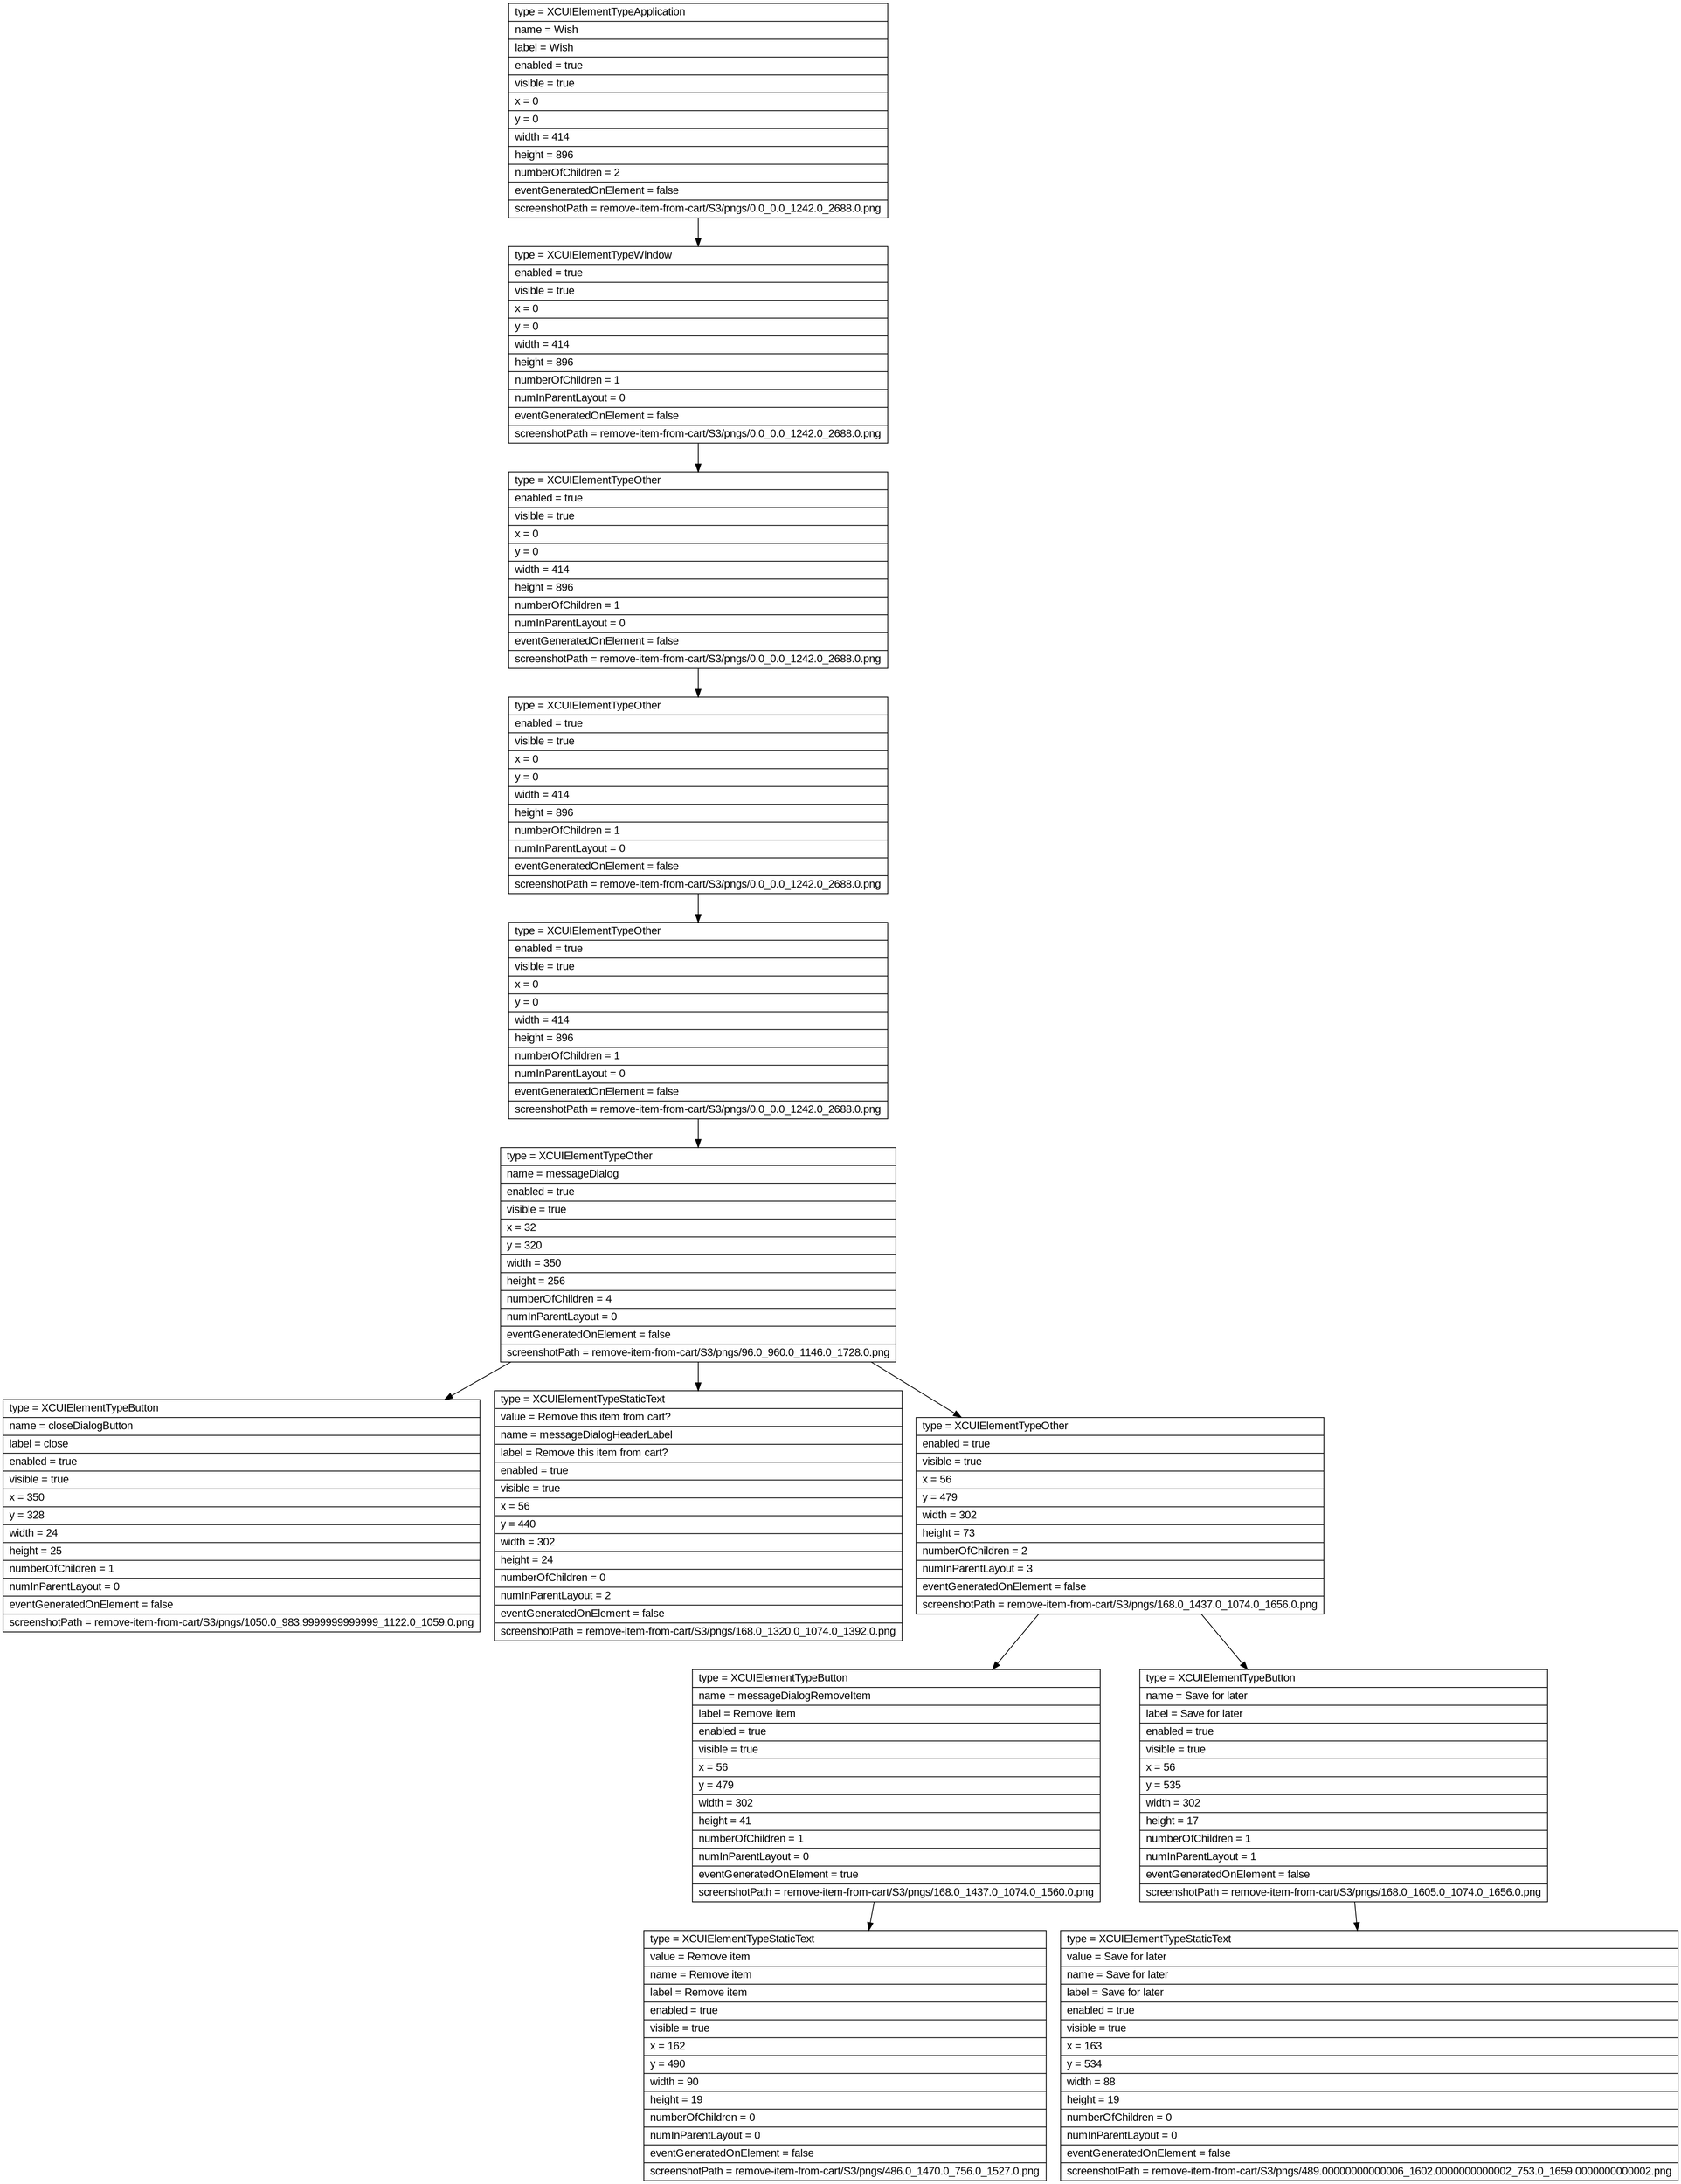 digraph Layout {

	node [shape=record fontname=Arial];

	0	[label="{type = XCUIElementTypeApplication\l|name = Wish\l|label = Wish\l|enabled = true\l|visible = true\l|x = 0\l|y = 0\l|width = 414\l|height = 896\l|numberOfChildren = 2\l|eventGeneratedOnElement = false \l|screenshotPath = remove-item-from-cart/S3/pngs/0.0_0.0_1242.0_2688.0.png\l}"]
	1	[label="{type = XCUIElementTypeWindow\l|enabled = true\l|visible = true\l|x = 0\l|y = 0\l|width = 414\l|height = 896\l|numberOfChildren = 1\l|numInParentLayout = 0\l|eventGeneratedOnElement = false \l|screenshotPath = remove-item-from-cart/S3/pngs/0.0_0.0_1242.0_2688.0.png\l}"]
	2	[label="{type = XCUIElementTypeOther\l|enabled = true\l|visible = true\l|x = 0\l|y = 0\l|width = 414\l|height = 896\l|numberOfChildren = 1\l|numInParentLayout = 0\l|eventGeneratedOnElement = false \l|screenshotPath = remove-item-from-cart/S3/pngs/0.0_0.0_1242.0_2688.0.png\l}"]
	3	[label="{type = XCUIElementTypeOther\l|enabled = true\l|visible = true\l|x = 0\l|y = 0\l|width = 414\l|height = 896\l|numberOfChildren = 1\l|numInParentLayout = 0\l|eventGeneratedOnElement = false \l|screenshotPath = remove-item-from-cart/S3/pngs/0.0_0.0_1242.0_2688.0.png\l}"]
	4	[label="{type = XCUIElementTypeOther\l|enabled = true\l|visible = true\l|x = 0\l|y = 0\l|width = 414\l|height = 896\l|numberOfChildren = 1\l|numInParentLayout = 0\l|eventGeneratedOnElement = false \l|screenshotPath = remove-item-from-cart/S3/pngs/0.0_0.0_1242.0_2688.0.png\l}"]
	5	[label="{type = XCUIElementTypeOther\l|name = messageDialog\l|enabled = true\l|visible = true\l|x = 32\l|y = 320\l|width = 350\l|height = 256\l|numberOfChildren = 4\l|numInParentLayout = 0\l|eventGeneratedOnElement = false \l|screenshotPath = remove-item-from-cart/S3/pngs/96.0_960.0_1146.0_1728.0.png\l}"]
	6	[label="{type = XCUIElementTypeButton\l|name = closeDialogButton\l|label = close\l|enabled = true\l|visible = true\l|x = 350\l|y = 328\l|width = 24\l|height = 25\l|numberOfChildren = 1\l|numInParentLayout = 0\l|eventGeneratedOnElement = false \l|screenshotPath = remove-item-from-cart/S3/pngs/1050.0_983.9999999999999_1122.0_1059.0.png\l}"]
	7	[label="{type = XCUIElementTypeStaticText\l|value = Remove this item from cart?\l|name = messageDialogHeaderLabel\l|label = Remove this item from cart?\l|enabled = true\l|visible = true\l|x = 56\l|y = 440\l|width = 302\l|height = 24\l|numberOfChildren = 0\l|numInParentLayout = 2\l|eventGeneratedOnElement = false \l|screenshotPath = remove-item-from-cart/S3/pngs/168.0_1320.0_1074.0_1392.0.png\l}"]
	8	[label="{type = XCUIElementTypeOther\l|enabled = true\l|visible = true\l|x = 56\l|y = 479\l|width = 302\l|height = 73\l|numberOfChildren = 2\l|numInParentLayout = 3\l|eventGeneratedOnElement = false \l|screenshotPath = remove-item-from-cart/S3/pngs/168.0_1437.0_1074.0_1656.0.png\l}"]
	9	[label="{type = XCUIElementTypeButton\l|name = messageDialogRemoveItem\l|label = Remove item\l|enabled = true\l|visible = true\l|x = 56\l|y = 479\l|width = 302\l|height = 41\l|numberOfChildren = 1\l|numInParentLayout = 0\l|eventGeneratedOnElement = true \l|screenshotPath = remove-item-from-cart/S3/pngs/168.0_1437.0_1074.0_1560.0.png\l}"]
	10	[label="{type = XCUIElementTypeButton\l|name = Save for later\l|label = Save for later\l|enabled = true\l|visible = true\l|x = 56\l|y = 535\l|width = 302\l|height = 17\l|numberOfChildren = 1\l|numInParentLayout = 1\l|eventGeneratedOnElement = false \l|screenshotPath = remove-item-from-cart/S3/pngs/168.0_1605.0_1074.0_1656.0.png\l}"]
	11	[label="{type = XCUIElementTypeStaticText\l|value = Remove item\l|name = Remove item\l|label = Remove item\l|enabled = true\l|visible = true\l|x = 162\l|y = 490\l|width = 90\l|height = 19\l|numberOfChildren = 0\l|numInParentLayout = 0\l|eventGeneratedOnElement = false \l|screenshotPath = remove-item-from-cart/S3/pngs/486.0_1470.0_756.0_1527.0.png\l}"]
	12	[label="{type = XCUIElementTypeStaticText\l|value = Save for later\l|name = Save for later\l|label = Save for later\l|enabled = true\l|visible = true\l|x = 163\l|y = 534\l|width = 88\l|height = 19\l|numberOfChildren = 0\l|numInParentLayout = 0\l|eventGeneratedOnElement = false \l|screenshotPath = remove-item-from-cart/S3/pngs/489.00000000000006_1602.0000000000002_753.0_1659.0000000000002.png\l}"]


	0 -> 1
	1 -> 2
	2 -> 3
	3 -> 4
	4 -> 5
	5 -> 6
	5 -> 7
	5 -> 8
	8 -> 9
	8 -> 10
	9 -> 11
	10 -> 12


}
